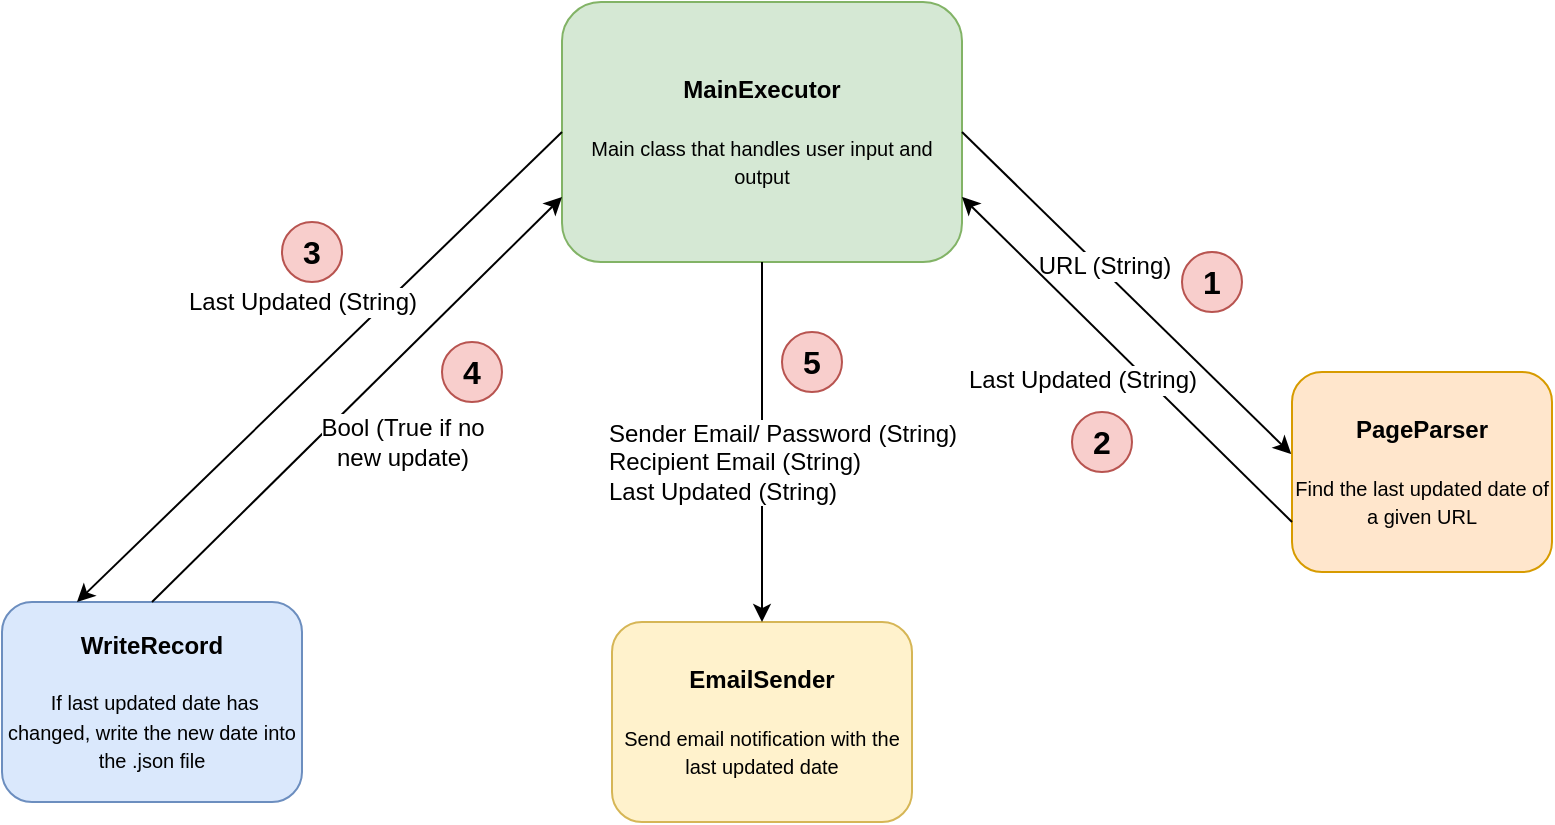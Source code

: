 <mxfile version="10.7.7" type="device"><diagram id="u3PCF0Tte8C61JGlAcug" name="Page-1"><mxGraphModel dx="1010" dy="582" grid="1" gridSize="10" guides="1" tooltips="1" connect="1" arrows="1" fold="1" page="1" pageScale="1" pageWidth="850" pageHeight="1100" math="0" shadow="0"><root><mxCell id="0"/><mxCell id="1" parent="0"/><mxCell id="2QxFMDOhcGXCetM4ArLK-1" value="&lt;b&gt;MainExecutor&lt;br&gt;&lt;/b&gt;&lt;br&gt;&lt;font style=&quot;font-size: 10px&quot;&gt;Main class that handles user input and output&lt;/font&gt;&lt;br&gt;" style="rounded=1;whiteSpace=wrap;html=1;fillColor=#d5e8d4;strokeColor=#82b366;" vertex="1" parent="1"><mxGeometry x="340" y="90" width="200" height="130" as="geometry"/></mxCell><mxCell id="2QxFMDOhcGXCetM4ArLK-2" value="&lt;b&gt;EmailSender&lt;br&gt;&lt;/b&gt;&lt;br&gt;&lt;font style=&quot;font-size: 10px&quot;&gt;Send email notification with the last updated date&lt;/font&gt;&lt;br&gt;" style="rounded=1;whiteSpace=wrap;html=1;fillColor=#fff2cc;strokeColor=#d6b656;" vertex="1" parent="1"><mxGeometry x="365" y="400" width="150" height="100" as="geometry"/></mxCell><mxCell id="2QxFMDOhcGXCetM4ArLK-3" value="&lt;b&gt;WriteRecord&lt;/b&gt;&lt;br&gt;&lt;br&gt;&lt;font style=&quot;font-size: 10px&quot;&gt;&amp;nbsp;If last updated date has changed, write the new date into the .json file&lt;/font&gt;&lt;br&gt;" style="rounded=1;whiteSpace=wrap;html=1;fillColor=#dae8fc;strokeColor=#6c8ebf;" vertex="1" parent="1"><mxGeometry x="60" y="390" width="150" height="100" as="geometry"/></mxCell><mxCell id="2QxFMDOhcGXCetM4ArLK-4" value="&lt;b&gt;PageParser&lt;/b&gt;&lt;br&gt;&lt;font style=&quot;font-size: 10px&quot;&gt;&lt;br&gt;Find the last updated date of a given URL&lt;/font&gt;&lt;br&gt;" style="rounded=1;whiteSpace=wrap;html=1;fillColor=#ffe6cc;strokeColor=#d79b00;" vertex="1" parent="1"><mxGeometry x="705" y="275" width="130" height="100" as="geometry"/></mxCell><mxCell id="2QxFMDOhcGXCetM4ArLK-8" value="" style="endArrow=classic;html=1;entryX=-0.003;entryY=0.41;entryDx=0;entryDy=0;entryPerimeter=0;exitX=1;exitY=0.5;exitDx=0;exitDy=0;" edge="1" parent="1" source="2QxFMDOhcGXCetM4ArLK-1" target="2QxFMDOhcGXCetM4ArLK-4"><mxGeometry width="50" height="50" relative="1" as="geometry"><mxPoint x="70" y="510" as="sourcePoint"/><mxPoint x="120" y="460" as="targetPoint"/></mxGeometry></mxCell><mxCell id="2QxFMDOhcGXCetM4ArLK-9" value="URL (String)&lt;br&gt;" style="text;html=1;resizable=0;points=[];align=center;verticalAlign=middle;labelBackgroundColor=#ffffff;" vertex="1" connectable="0" parent="2QxFMDOhcGXCetM4ArLK-8"><mxGeometry x="-0.159" y="2" relative="1" as="geometry"><mxPoint as="offset"/></mxGeometry></mxCell><mxCell id="2QxFMDOhcGXCetM4ArLK-10" value="" style="endArrow=classic;html=1;entryX=1;entryY=0.75;entryDx=0;entryDy=0;exitX=0;exitY=0.75;exitDx=0;exitDy=0;" edge="1" parent="1" source="2QxFMDOhcGXCetM4ArLK-4" target="2QxFMDOhcGXCetM4ArLK-1"><mxGeometry width="50" height="50" relative="1" as="geometry"><mxPoint x="530" y="182" as="sourcePoint"/><mxPoint x="690" y="318" as="targetPoint"/></mxGeometry></mxCell><mxCell id="2QxFMDOhcGXCetM4ArLK-11" value="Last Updated (String)" style="text;html=1;resizable=0;points=[];align=center;verticalAlign=middle;labelBackgroundColor=#ffffff;" vertex="1" connectable="0" parent="2QxFMDOhcGXCetM4ArLK-10"><mxGeometry x="-0.159" y="2" relative="1" as="geometry"><mxPoint x="-34" y="-4.5" as="offset"/></mxGeometry></mxCell><mxCell id="2QxFMDOhcGXCetM4ArLK-12" value="" style="endArrow=classic;html=1;exitX=0;exitY=0.5;exitDx=0;exitDy=0;entryX=0.25;entryY=0;entryDx=0;entryDy=0;" edge="1" parent="1" source="2QxFMDOhcGXCetM4ArLK-1" target="2QxFMDOhcGXCetM4ArLK-3"><mxGeometry width="50" height="50" relative="1" as="geometry"><mxPoint x="100" y="530" as="sourcePoint"/><mxPoint x="150" y="480" as="targetPoint"/></mxGeometry></mxCell><mxCell id="2QxFMDOhcGXCetM4ArLK-13" value="Last Updated (String)" style="text;html=1;resizable=0;points=[];align=center;verticalAlign=middle;labelBackgroundColor=#ffffff;" vertex="1" connectable="0" parent="2QxFMDOhcGXCetM4ArLK-12"><mxGeometry x="-0.256" y="-1" relative="1" as="geometry"><mxPoint x="-39.5" y="-1.5" as="offset"/></mxGeometry></mxCell><mxCell id="2QxFMDOhcGXCetM4ArLK-14" value="" style="endArrow=classic;html=1;exitX=0.5;exitY=0;exitDx=0;exitDy=0;entryX=0;entryY=0.75;entryDx=0;entryDy=0;" edge="1" parent="1" source="2QxFMDOhcGXCetM4ArLK-3" target="2QxFMDOhcGXCetM4ArLK-1"><mxGeometry width="50" height="50" relative="1" as="geometry"><mxPoint x="60" y="560" as="sourcePoint"/><mxPoint x="110" y="510" as="targetPoint"/></mxGeometry></mxCell><mxCell id="2QxFMDOhcGXCetM4ArLK-15" value="Bool (True if no &lt;br&gt;new update)" style="text;html=1;resizable=0;points=[];align=center;verticalAlign=middle;labelBackgroundColor=#ffffff;" vertex="1" connectable="0" parent="2QxFMDOhcGXCetM4ArLK-14"><mxGeometry x="0.104" y="-2" relative="1" as="geometry"><mxPoint x="10.5" y="30" as="offset"/></mxGeometry></mxCell><mxCell id="2QxFMDOhcGXCetM4ArLK-16" value="" style="endArrow=classic;html=1;exitX=0.5;exitY=1;exitDx=0;exitDy=0;entryX=0.5;entryY=0;entryDx=0;entryDy=0;" edge="1" parent="1" source="2QxFMDOhcGXCetM4ArLK-1" target="2QxFMDOhcGXCetM4ArLK-2"><mxGeometry width="50" height="50" relative="1" as="geometry"><mxPoint x="60" y="560" as="sourcePoint"/><mxPoint x="110" y="510" as="targetPoint"/></mxGeometry></mxCell><mxCell id="2QxFMDOhcGXCetM4ArLK-17" value="&lt;div style=&quot;text-align: left&quot;&gt;Sender Email/ Password (String)&lt;/div&gt;&lt;div style=&quot;text-align: left&quot;&gt;Recipient Email (String)&lt;/div&gt;&lt;div style=&quot;text-align: left&quot;&gt;Last Updated (String)&lt;/div&gt;" style="text;html=1;resizable=0;points=[];align=center;verticalAlign=middle;labelBackgroundColor=#ffffff;" vertex="1" connectable="0" parent="2QxFMDOhcGXCetM4ArLK-16"><mxGeometry x="0.131" relative="1" as="geometry"><mxPoint x="10" y="-2" as="offset"/></mxGeometry></mxCell><mxCell id="2QxFMDOhcGXCetM4ArLK-18" value="&lt;b&gt;&lt;font style=&quot;font-size: 16px&quot;&gt;1&lt;/font&gt;&lt;/b&gt;" style="ellipse;whiteSpace=wrap;html=1;aspect=fixed;fillColor=#f8cecc;strokeColor=#b85450;" vertex="1" parent="1"><mxGeometry x="650" y="215" width="30" height="30" as="geometry"/></mxCell><mxCell id="2QxFMDOhcGXCetM4ArLK-19" value="&lt;b&gt;&lt;font style=&quot;font-size: 16px&quot;&gt;2&lt;/font&gt;&lt;/b&gt;" style="ellipse;whiteSpace=wrap;html=1;aspect=fixed;fillColor=#f8cecc;strokeColor=#b85450;" vertex="1" parent="1"><mxGeometry x="595" y="295" width="30" height="30" as="geometry"/></mxCell><mxCell id="2QxFMDOhcGXCetM4ArLK-21" value="&lt;b&gt;&lt;font style=&quot;font-size: 16px&quot;&gt;3&lt;/font&gt;&lt;/b&gt;" style="ellipse;whiteSpace=wrap;html=1;aspect=fixed;fillColor=#f8cecc;strokeColor=#b85450;" vertex="1" parent="1"><mxGeometry x="200" y="200" width="30" height="30" as="geometry"/></mxCell><mxCell id="2QxFMDOhcGXCetM4ArLK-22" value="&lt;b&gt;&lt;font style=&quot;font-size: 16px&quot;&gt;4&lt;/font&gt;&lt;/b&gt;" style="ellipse;whiteSpace=wrap;html=1;aspect=fixed;fillColor=#f8cecc;strokeColor=#b85450;" vertex="1" parent="1"><mxGeometry x="280" y="260" width="30" height="30" as="geometry"/></mxCell><mxCell id="2QxFMDOhcGXCetM4ArLK-23" value="&lt;b&gt;&lt;font style=&quot;font-size: 16px&quot;&gt;5&lt;/font&gt;&lt;/b&gt;" style="ellipse;whiteSpace=wrap;html=1;aspect=fixed;fillColor=#f8cecc;strokeColor=#b85450;" vertex="1" parent="1"><mxGeometry x="450" y="255" width="30" height="30" as="geometry"/></mxCell></root></mxGraphModel></diagram></mxfile>